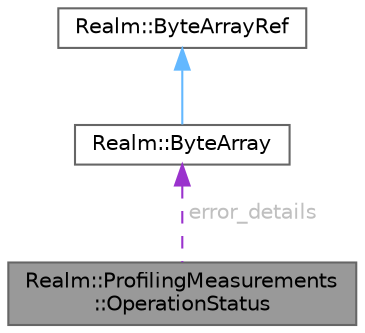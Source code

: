 digraph "Realm::ProfilingMeasurements::OperationStatus"
{
 // LATEX_PDF_SIZE
  bgcolor="transparent";
  edge [fontname=Helvetica,fontsize=10,labelfontname=Helvetica,labelfontsize=10];
  node [fontname=Helvetica,fontsize=10,shape=box,height=0.2,width=0.4];
  Node1 [id="Node000001",label="Realm::ProfilingMeasurements\l::OperationStatus",height=0.2,width=0.4,color="gray40", fillcolor="grey60", style="filled", fontcolor="black",tooltip=" "];
  Node2 -> Node1 [id="edge1_Node000001_Node000002",dir="back",color="darkorchid3",style="dashed",tooltip=" ",label=" error_details",fontcolor="grey" ];
  Node2 [id="Node000002",label="Realm::ByteArray",height=0.2,width=0.4,color="gray40", fillcolor="white", style="filled",URL="$classRealm_1_1ByteArray.html",tooltip=" "];
  Node3 -> Node2 [id="edge2_Node000002_Node000003",dir="back",color="steelblue1",style="solid",tooltip=" "];
  Node3 [id="Node000003",label="Realm::ByteArrayRef",height=0.2,width=0.4,color="gray40", fillcolor="white", style="filled",URL="$classRealm_1_1ByteArrayRef.html",tooltip=" "];
}
